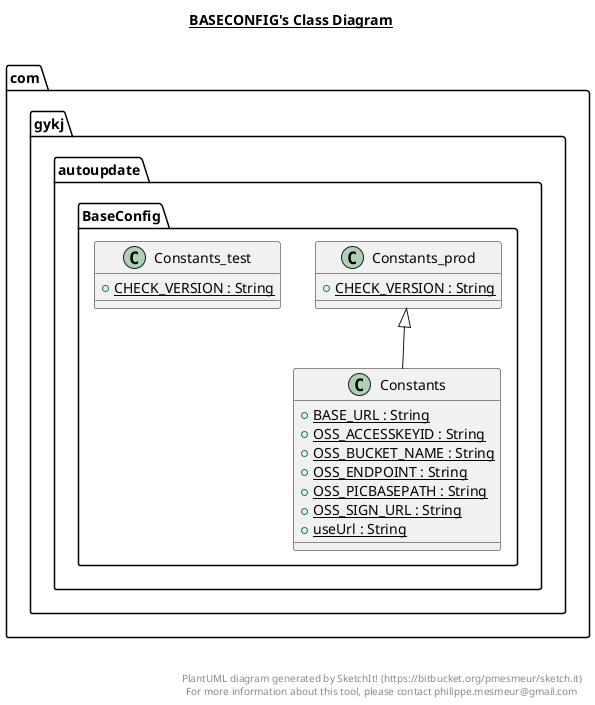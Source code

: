 @startuml

title __BASECONFIG's Class Diagram__\n

  namespace com.gykj.autoupdate {
    namespace BaseConfig {
      class com.gykj.autoupdate.BaseConfig.Constants {
          {static} + BASE_URL : String
          {static} + OSS_ACCESSKEYID : String
          {static} + OSS_BUCKET_NAME : String
          {static} + OSS_ENDPOINT : String
          {static} + OSS_PICBASEPATH : String
          {static} + OSS_SIGN_URL : String
          {static} + useUrl : String
      }
    }
  }
  

  namespace com.gykj.autoupdate {
    namespace BaseConfig {
      class com.gykj.autoupdate.BaseConfig.Constants_prod {
          {static} + CHECK_VERSION : String
      }
    }
  }
  

  namespace com.gykj.autoupdate {
    namespace BaseConfig {
      class com.gykj.autoupdate.BaseConfig.Constants_test {
          {static} + CHECK_VERSION : String
      }
    }
  }
  

  com.gykj.autoupdate.BaseConfig.Constants -up-|> com.gykj.autoupdate.BaseConfig.Constants_prod


right footer


PlantUML diagram generated by SketchIt! (https://bitbucket.org/pmesmeur/sketch.it)
For more information about this tool, please contact philippe.mesmeur@gmail.com
endfooter

@enduml
